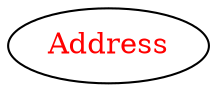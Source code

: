 digraph dependencyGraph {
 concentrate=true;
 ranksep="2.0";
 rankdir="LR"; 
 splines="ortho";
"Address" [fontcolor="red"];
}